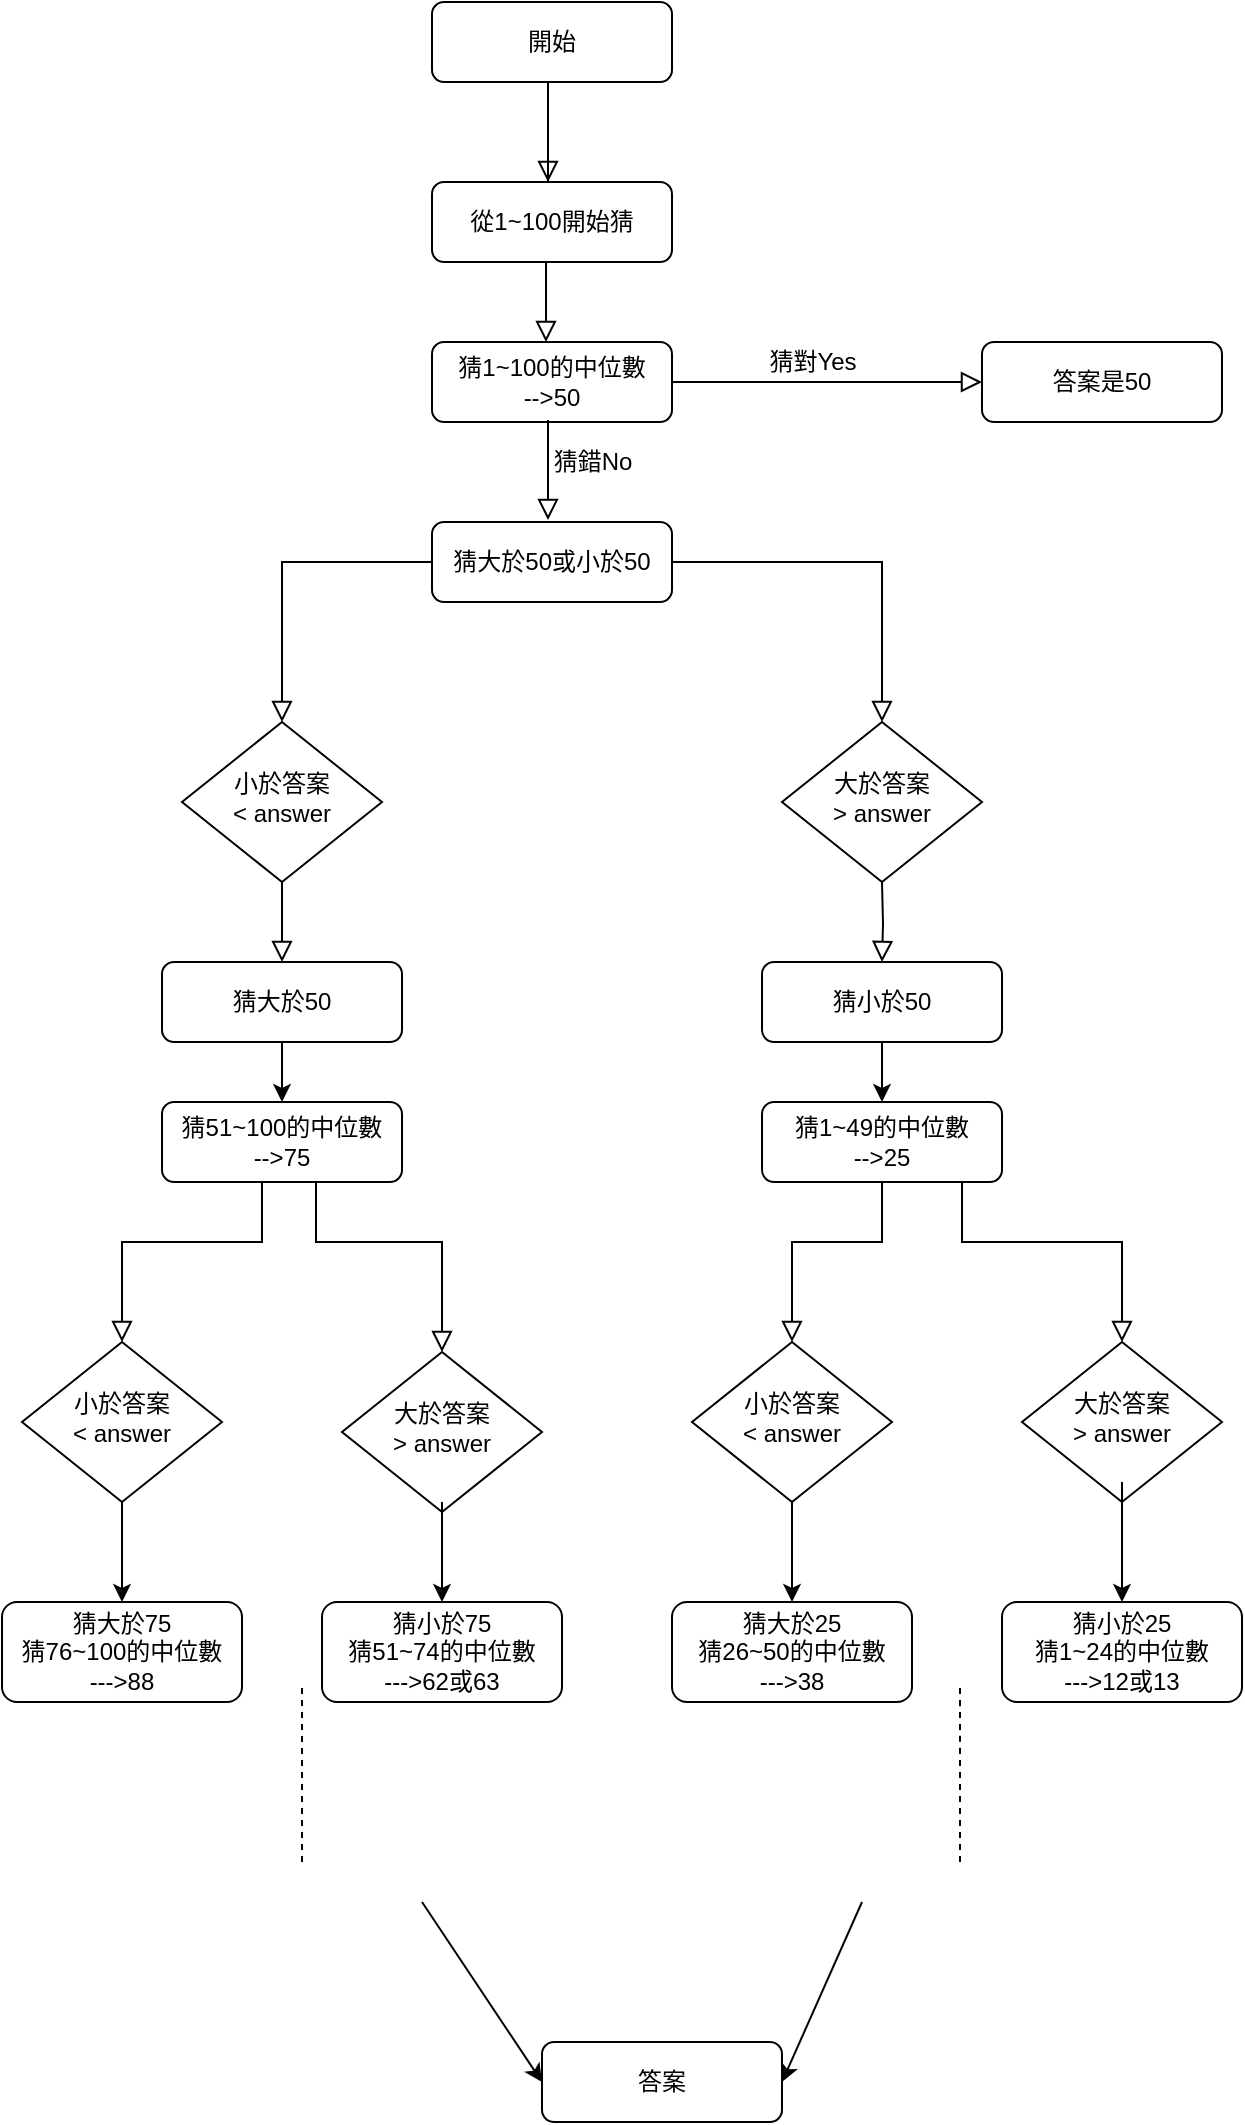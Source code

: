 <mxfile version="14.5.10" type="github">
  <diagram id="C5RBs43oDa-KdzZeNtuy" name="Page-1">
    <mxGraphModel dx="782" dy="1606" grid="1" gridSize="10" guides="1" tooltips="1" connect="1" arrows="1" fold="1" page="1" pageScale="1" pageWidth="827" pageHeight="1169" math="0" shadow="0">
      <root>
        <mxCell id="WIyWlLk6GJQsqaUBKTNV-0" />
        <mxCell id="WIyWlLk6GJQsqaUBKTNV-1" parent="WIyWlLk6GJQsqaUBKTNV-0" />
        <mxCell id="WIyWlLk6GJQsqaUBKTNV-2" value="" style="rounded=0;html=1;jettySize=auto;orthogonalLoop=1;fontSize=11;endArrow=block;endFill=0;endSize=8;strokeWidth=1;shadow=0;labelBackgroundColor=none;edgeStyle=orthogonalEdgeStyle;exitX=1;exitY=0.5;exitDx=0;exitDy=0;" parent="WIyWlLk6GJQsqaUBKTNV-1" source="BTrlguR_svu-ntT4sJMw-28" target="WIyWlLk6GJQsqaUBKTNV-6" edge="1">
          <mxGeometry relative="1" as="geometry">
            <Array as="points">
              <mxPoint x="450" y="190" />
            </Array>
          </mxGeometry>
        </mxCell>
        <mxCell id="WIyWlLk6GJQsqaUBKTNV-3" value="猜1~100的中位數&lt;br&gt;--&amp;gt;50" style="rounded=1;whiteSpace=wrap;html=1;fontSize=12;glass=0;strokeWidth=1;shadow=0;" parent="WIyWlLk6GJQsqaUBKTNV-1" vertex="1">
          <mxGeometry x="225" y="80" width="120" height="40" as="geometry" />
        </mxCell>
        <mxCell id="WIyWlLk6GJQsqaUBKTNV-6" value="大於答案&lt;br&gt;&amp;gt; answer" style="rhombus;whiteSpace=wrap;html=1;shadow=0;fontFamily=Helvetica;fontSize=12;align=center;strokeWidth=1;spacing=6;spacingTop=-4;" parent="WIyWlLk6GJQsqaUBKTNV-1" vertex="1">
          <mxGeometry x="400" y="270" width="100" height="80" as="geometry" />
        </mxCell>
        <mxCell id="BTrlguR_svu-ntT4sJMw-5" style="edgeStyle=orthogonalEdgeStyle;rounded=0;orthogonalLoop=1;jettySize=auto;html=1;exitX=0.5;exitY=1;exitDx=0;exitDy=0;entryX=0.5;entryY=0;entryDx=0;entryDy=0;" parent="WIyWlLk6GJQsqaUBKTNV-1" source="WIyWlLk6GJQsqaUBKTNV-7" target="BTrlguR_svu-ntT4sJMw-0" edge="1">
          <mxGeometry relative="1" as="geometry" />
        </mxCell>
        <mxCell id="WIyWlLk6GJQsqaUBKTNV-7" value="猜小於50" style="rounded=1;whiteSpace=wrap;html=1;fontSize=12;glass=0;strokeWidth=1;shadow=0;" parent="WIyWlLk6GJQsqaUBKTNV-1" vertex="1">
          <mxGeometry x="390" y="390" width="120" height="40" as="geometry" />
        </mxCell>
        <mxCell id="WIyWlLk6GJQsqaUBKTNV-10" value="小於答案&lt;br&gt;&amp;lt; answer" style="rhombus;whiteSpace=wrap;html=1;shadow=0;fontFamily=Helvetica;fontSize=12;align=center;strokeWidth=1;spacing=6;spacingTop=-4;" parent="WIyWlLk6GJQsqaUBKTNV-1" vertex="1">
          <mxGeometry x="100" y="270" width="100" height="80" as="geometry" />
        </mxCell>
        <mxCell id="WIyWlLk6GJQsqaUBKTNV-12" value="猜大於50" style="rounded=1;whiteSpace=wrap;html=1;fontSize=12;glass=0;strokeWidth=1;shadow=0;" parent="WIyWlLk6GJQsqaUBKTNV-1" vertex="1">
          <mxGeometry x="90" y="390" width="120" height="40" as="geometry" />
        </mxCell>
        <mxCell id="BTrlguR_svu-ntT4sJMw-0" value="猜1~49的中位數&lt;br&gt;--&amp;gt;25" style="rounded=1;whiteSpace=wrap;html=1;fontSize=12;glass=0;strokeWidth=1;shadow=0;" parent="WIyWlLk6GJQsqaUBKTNV-1" vertex="1">
          <mxGeometry x="390" y="460" width="120" height="40" as="geometry" />
        </mxCell>
        <mxCell id="BTrlguR_svu-ntT4sJMw-1" value="猜51~100的中位數&lt;br&gt;--&amp;gt;75" style="rounded=1;whiteSpace=wrap;html=1;fontSize=12;glass=0;strokeWidth=1;shadow=0;" parent="WIyWlLk6GJQsqaUBKTNV-1" vertex="1">
          <mxGeometry x="90" y="460" width="120" height="40" as="geometry" />
        </mxCell>
        <mxCell id="BTrlguR_svu-ntT4sJMw-2" value="" style="rounded=0;html=1;jettySize=auto;orthogonalLoop=1;fontSize=11;endArrow=block;endFill=0;endSize=8;strokeWidth=1;shadow=0;labelBackgroundColor=none;edgeStyle=orthogonalEdgeStyle;entryX=0.5;entryY=0;entryDx=0;entryDy=0;exitX=0;exitY=0.5;exitDx=0;exitDy=0;" parent="WIyWlLk6GJQsqaUBKTNV-1" source="BTrlguR_svu-ntT4sJMw-28" target="WIyWlLk6GJQsqaUBKTNV-10" edge="1">
          <mxGeometry relative="1" as="geometry">
            <mxPoint x="230" y="90" as="sourcePoint" />
            <mxPoint x="230" y="180" as="targetPoint" />
            <Array as="points">
              <mxPoint x="150" y="190" />
            </Array>
          </mxGeometry>
        </mxCell>
        <mxCell id="BTrlguR_svu-ntT4sJMw-3" value="" style="endArrow=classic;html=1;exitX=0.5;exitY=1;exitDx=0;exitDy=0;entryX=0.5;entryY=0;entryDx=0;entryDy=0;" parent="WIyWlLk6GJQsqaUBKTNV-1" source="WIyWlLk6GJQsqaUBKTNV-12" target="BTrlguR_svu-ntT4sJMw-1" edge="1">
          <mxGeometry width="50" height="50" relative="1" as="geometry">
            <mxPoint x="100" y="450" as="sourcePoint" />
            <mxPoint x="150" y="400" as="targetPoint" />
          </mxGeometry>
        </mxCell>
        <mxCell id="BTrlguR_svu-ntT4sJMw-6" value="小於答案&lt;br&gt;&amp;lt; answer" style="rhombus;whiteSpace=wrap;html=1;shadow=0;fontFamily=Helvetica;fontSize=12;align=center;strokeWidth=1;spacing=6;spacingTop=-4;" parent="WIyWlLk6GJQsqaUBKTNV-1" vertex="1">
          <mxGeometry x="20" y="580" width="100" height="80" as="geometry" />
        </mxCell>
        <mxCell id="BTrlguR_svu-ntT4sJMw-7" value="大於答案&lt;br&gt;&amp;gt; answer" style="rhombus;whiteSpace=wrap;html=1;shadow=0;fontFamily=Helvetica;fontSize=12;align=center;strokeWidth=1;spacing=6;spacingTop=-4;" parent="WIyWlLk6GJQsqaUBKTNV-1" vertex="1">
          <mxGeometry x="180" y="585" width="100" height="80" as="geometry" />
        </mxCell>
        <mxCell id="BTrlguR_svu-ntT4sJMw-8" value="" style="rounded=0;html=1;jettySize=auto;orthogonalLoop=1;fontSize=11;endArrow=block;endFill=0;endSize=8;strokeWidth=1;shadow=0;labelBackgroundColor=none;edgeStyle=orthogonalEdgeStyle;entryX=0.5;entryY=0;entryDx=0;entryDy=0;" parent="WIyWlLk6GJQsqaUBKTNV-1" target="BTrlguR_svu-ntT4sJMw-6" edge="1">
          <mxGeometry relative="1" as="geometry">
            <mxPoint x="140" y="500" as="sourcePoint" />
            <mxPoint x="60" y="550" as="targetPoint" />
            <Array as="points">
              <mxPoint x="140" y="530" />
              <mxPoint x="70" y="530" />
            </Array>
          </mxGeometry>
        </mxCell>
        <mxCell id="BTrlguR_svu-ntT4sJMw-9" value="" style="rounded=0;html=1;jettySize=auto;orthogonalLoop=1;fontSize=11;endArrow=block;endFill=0;endSize=8;strokeWidth=1;shadow=0;labelBackgroundColor=none;edgeStyle=orthogonalEdgeStyle;entryX=0.5;entryY=0;entryDx=0;entryDy=0;" parent="WIyWlLk6GJQsqaUBKTNV-1" target="BTrlguR_svu-ntT4sJMw-7" edge="1">
          <mxGeometry relative="1" as="geometry">
            <mxPoint x="167" y="500" as="sourcePoint" />
            <mxPoint x="80" y="510" as="targetPoint" />
            <Array as="points">
              <mxPoint x="167" y="530" />
              <mxPoint x="230" y="530" />
            </Array>
          </mxGeometry>
        </mxCell>
        <mxCell id="BTrlguR_svu-ntT4sJMw-10" value="猜大於75&lt;br&gt;猜76~100的中位數&lt;br&gt;---&amp;gt;88" style="rounded=1;whiteSpace=wrap;html=1;fontSize=12;glass=0;strokeWidth=1;shadow=0;" parent="WIyWlLk6GJQsqaUBKTNV-1" vertex="1">
          <mxGeometry x="10" y="710" width="120" height="50" as="geometry" />
        </mxCell>
        <mxCell id="BTrlguR_svu-ntT4sJMw-11" value="" style="endArrow=classic;html=1;entryX=0.5;entryY=0;entryDx=0;entryDy=0;" parent="WIyWlLk6GJQsqaUBKTNV-1" edge="1" target="BTrlguR_svu-ntT4sJMw-10">
          <mxGeometry width="50" height="50" relative="1" as="geometry">
            <mxPoint x="70" y="660" as="sourcePoint" />
            <mxPoint x="69" y="688" as="targetPoint" />
            <Array as="points" />
          </mxGeometry>
        </mxCell>
        <mxCell id="BTrlguR_svu-ntT4sJMw-13" value="猜小於75&lt;br&gt;猜51~74的中位數&lt;br&gt;---&amp;gt;62或63" style="rounded=1;whiteSpace=wrap;html=1;fontSize=12;glass=0;strokeWidth=1;shadow=0;" parent="WIyWlLk6GJQsqaUBKTNV-1" vertex="1">
          <mxGeometry x="170" y="710" width="120" height="50" as="geometry" />
        </mxCell>
        <mxCell id="BTrlguR_svu-ntT4sJMw-14" value="" style="endArrow=classic;html=1;entryX=0.5;entryY=0;entryDx=0;entryDy=0;exitX=0.5;exitY=0.938;exitDx=0;exitDy=0;exitPerimeter=0;" parent="WIyWlLk6GJQsqaUBKTNV-1" source="BTrlguR_svu-ntT4sJMw-7" target="BTrlguR_svu-ntT4sJMw-13" edge="1">
          <mxGeometry width="50" height="50" relative="1" as="geometry">
            <mxPoint x="230" y="670" as="sourcePoint" />
            <mxPoint x="113" y="630" as="targetPoint" />
            <Array as="points" />
          </mxGeometry>
        </mxCell>
        <mxCell id="BTrlguR_svu-ntT4sJMw-15" value="小於答案&lt;br&gt;&amp;lt; answer" style="rhombus;whiteSpace=wrap;html=1;shadow=0;fontFamily=Helvetica;fontSize=12;align=center;strokeWidth=1;spacing=6;spacingTop=-4;" parent="WIyWlLk6GJQsqaUBKTNV-1" vertex="1">
          <mxGeometry x="355" y="580" width="100" height="80" as="geometry" />
        </mxCell>
        <mxCell id="BTrlguR_svu-ntT4sJMw-16" value="大於答案&lt;br&gt;&amp;gt; answer" style="rhombus;whiteSpace=wrap;html=1;shadow=0;fontFamily=Helvetica;fontSize=12;align=center;strokeWidth=1;spacing=6;spacingTop=-4;" parent="WIyWlLk6GJQsqaUBKTNV-1" vertex="1">
          <mxGeometry x="520" y="580" width="100" height="80" as="geometry" />
        </mxCell>
        <mxCell id="BTrlguR_svu-ntT4sJMw-17" value="猜大於25&lt;br&gt;猜26~50的中位數&lt;br&gt;---&amp;gt;38" style="rounded=1;whiteSpace=wrap;html=1;fontSize=12;glass=0;strokeWidth=1;shadow=0;" parent="WIyWlLk6GJQsqaUBKTNV-1" vertex="1">
          <mxGeometry x="345" y="710" width="120" height="50" as="geometry" />
        </mxCell>
        <mxCell id="BTrlguR_svu-ntT4sJMw-18" value="" style="endArrow=classic;html=1;entryX=0.5;entryY=0;entryDx=0;entryDy=0;" parent="WIyWlLk6GJQsqaUBKTNV-1" edge="1" target="BTrlguR_svu-ntT4sJMw-17">
          <mxGeometry width="50" height="50" relative="1" as="geometry">
            <mxPoint x="405" y="660" as="sourcePoint" />
            <mxPoint x="410" y="620" as="targetPoint" />
            <Array as="points" />
          </mxGeometry>
        </mxCell>
        <mxCell id="BTrlguR_svu-ntT4sJMw-19" value="猜小於25&lt;br&gt;猜1~24的中位數&lt;br&gt;---&amp;gt;12或13" style="rounded=1;whiteSpace=wrap;html=1;fontSize=12;glass=0;strokeWidth=1;shadow=0;" parent="WIyWlLk6GJQsqaUBKTNV-1" vertex="1">
          <mxGeometry x="510" y="710" width="120" height="50" as="geometry" />
        </mxCell>
        <mxCell id="BTrlguR_svu-ntT4sJMw-20" value="" style="endArrow=classic;html=1;entryX=0.5;entryY=0;entryDx=0;entryDy=0;" parent="WIyWlLk6GJQsqaUBKTNV-1" target="BTrlguR_svu-ntT4sJMw-19" edge="1">
          <mxGeometry width="50" height="50" relative="1" as="geometry">
            <mxPoint x="570" y="650" as="sourcePoint" />
            <mxPoint x="453" y="630" as="targetPoint" />
            <Array as="points" />
          </mxGeometry>
        </mxCell>
        <mxCell id="BTrlguR_svu-ntT4sJMw-21" value="" style="rounded=0;html=1;jettySize=auto;orthogonalLoop=1;fontSize=11;endArrow=block;endFill=0;endSize=8;strokeWidth=1;shadow=0;labelBackgroundColor=none;edgeStyle=orthogonalEdgeStyle;entryX=0.5;entryY=0;entryDx=0;entryDy=0;" parent="WIyWlLk6GJQsqaUBKTNV-1" edge="1" target="BTrlguR_svu-ntT4sJMw-16">
          <mxGeometry relative="1" as="geometry">
            <mxPoint x="470" y="500" as="sourcePoint" />
            <mxPoint x="570" y="500" as="targetPoint" />
            <Array as="points">
              <mxPoint x="490" y="500" />
              <mxPoint x="490" y="530" />
              <mxPoint x="570" y="530" />
            </Array>
          </mxGeometry>
        </mxCell>
        <mxCell id="BTrlguR_svu-ntT4sJMw-22" value="" style="rounded=0;html=1;jettySize=auto;orthogonalLoop=1;fontSize=11;endArrow=block;endFill=0;endSize=8;strokeWidth=1;shadow=0;labelBackgroundColor=none;edgeStyle=orthogonalEdgeStyle;entryX=0.5;entryY=0;entryDx=0;entryDy=0;" parent="WIyWlLk6GJQsqaUBKTNV-1" target="BTrlguR_svu-ntT4sJMw-15" edge="1">
          <mxGeometry relative="1" as="geometry">
            <mxPoint x="430" y="500" as="sourcePoint" />
            <mxPoint x="350" y="500" as="targetPoint" />
            <Array as="points">
              <mxPoint x="450" y="500" />
              <mxPoint x="450" y="530" />
              <mxPoint x="405" y="530" />
            </Array>
          </mxGeometry>
        </mxCell>
        <mxCell id="BTrlguR_svu-ntT4sJMw-23" value="" style="endArrow=none;dashed=1;html=1;" parent="WIyWlLk6GJQsqaUBKTNV-1" edge="1">
          <mxGeometry width="50" height="50" relative="1" as="geometry">
            <mxPoint x="160" y="840" as="sourcePoint" />
            <mxPoint x="160" y="750" as="targetPoint" />
            <Array as="points">
              <mxPoint x="160" y="780" />
            </Array>
          </mxGeometry>
        </mxCell>
        <mxCell id="BTrlguR_svu-ntT4sJMw-24" value="" style="endArrow=none;dashed=1;html=1;" parent="WIyWlLk6GJQsqaUBKTNV-1" edge="1">
          <mxGeometry width="50" height="50" relative="1" as="geometry">
            <mxPoint x="489" y="840" as="sourcePoint" />
            <mxPoint x="489" y="750" as="targetPoint" />
            <Array as="points">
              <mxPoint x="489" y="780" />
              <mxPoint x="489" y="770" />
            </Array>
          </mxGeometry>
        </mxCell>
        <mxCell id="BTrlguR_svu-ntT4sJMw-25" value="" style="endArrow=classic;html=1;entryX=0;entryY=0.5;entryDx=0;entryDy=0;" parent="WIyWlLk6GJQsqaUBKTNV-1" target="BTrlguR_svu-ntT4sJMw-35" edge="1">
          <mxGeometry width="50" height="50" relative="1" as="geometry">
            <mxPoint x="220" y="860" as="sourcePoint" />
            <mxPoint x="280" y="880" as="targetPoint" />
          </mxGeometry>
        </mxCell>
        <mxCell id="BTrlguR_svu-ntT4sJMw-26" value="" style="endArrow=classic;html=1;entryX=1;entryY=0.5;entryDx=0;entryDy=0;" parent="WIyWlLk6GJQsqaUBKTNV-1" target="BTrlguR_svu-ntT4sJMw-35" edge="1">
          <mxGeometry width="50" height="50" relative="1" as="geometry">
            <mxPoint x="440" y="860" as="sourcePoint" />
            <mxPoint x="390" y="880" as="targetPoint" />
          </mxGeometry>
        </mxCell>
        <mxCell id="BTrlguR_svu-ntT4sJMw-28" value="猜大於50或小於50" style="rounded=1;whiteSpace=wrap;html=1;fontSize=12;glass=0;strokeWidth=1;shadow=0;" parent="WIyWlLk6GJQsqaUBKTNV-1" vertex="1">
          <mxGeometry x="225" y="170" width="120" height="40" as="geometry" />
        </mxCell>
        <mxCell id="BTrlguR_svu-ntT4sJMw-29" value="" style="rounded=0;html=1;jettySize=auto;orthogonalLoop=1;fontSize=11;endArrow=block;endFill=0;endSize=8;strokeWidth=1;shadow=0;labelBackgroundColor=none;edgeStyle=orthogonalEdgeStyle;exitX=1;exitY=0.5;exitDx=0;exitDy=0;" parent="WIyWlLk6GJQsqaUBKTNV-1" edge="1">
          <mxGeometry relative="1" as="geometry">
            <mxPoint x="283" y="119" as="sourcePoint" />
            <mxPoint x="283" y="169" as="targetPoint" />
            <Array as="points">
              <mxPoint x="283" y="169" />
            </Array>
          </mxGeometry>
        </mxCell>
        <mxCell id="BTrlguR_svu-ntT4sJMw-30" value="" style="rounded=0;html=1;jettySize=auto;orthogonalLoop=1;fontSize=11;endArrow=block;endFill=0;endSize=8;strokeWidth=1;shadow=0;labelBackgroundColor=none;edgeStyle=orthogonalEdgeStyle;exitX=1;exitY=0.5;exitDx=0;exitDy=0;" parent="WIyWlLk6GJQsqaUBKTNV-1" source="WIyWlLk6GJQsqaUBKTNV-3" edge="1">
          <mxGeometry relative="1" as="geometry">
            <mxPoint x="290" y="60" as="sourcePoint" />
            <mxPoint x="500" y="100" as="targetPoint" />
            <Array as="points">
              <mxPoint x="480" y="100" />
            </Array>
          </mxGeometry>
        </mxCell>
        <mxCell id="BTrlguR_svu-ntT4sJMw-31" value="答案是50" style="rounded=1;whiteSpace=wrap;html=1;fontSize=12;glass=0;strokeWidth=1;shadow=0;" parent="WIyWlLk6GJQsqaUBKTNV-1" vertex="1">
          <mxGeometry x="500" y="80" width="120" height="40" as="geometry" />
        </mxCell>
        <mxCell id="BTrlguR_svu-ntT4sJMw-33" value="猜對Yes" style="text;html=1;align=center;verticalAlign=middle;resizable=0;points=[];autosize=1;" parent="WIyWlLk6GJQsqaUBKTNV-1" vertex="1">
          <mxGeometry x="385" y="80" width="60" height="20" as="geometry" />
        </mxCell>
        <mxCell id="BTrlguR_svu-ntT4sJMw-34" value="猜錯No" style="text;html=1;align=center;verticalAlign=middle;resizable=0;points=[];autosize=1;" parent="WIyWlLk6GJQsqaUBKTNV-1" vertex="1">
          <mxGeometry x="280" y="130" width="50" height="20" as="geometry" />
        </mxCell>
        <mxCell id="BTrlguR_svu-ntT4sJMw-35" value="答案" style="rounded=1;whiteSpace=wrap;html=1;fontSize=12;glass=0;strokeWidth=1;shadow=0;" parent="WIyWlLk6GJQsqaUBKTNV-1" vertex="1">
          <mxGeometry x="280" y="930" width="120" height="40" as="geometry" />
        </mxCell>
        <mxCell id="gB-Xf9kso1_UNZLl_gFV-3" value="從1~100開始猜" style="rounded=1;whiteSpace=wrap;html=1;fontSize=12;glass=0;strokeWidth=1;shadow=0;" vertex="1" parent="WIyWlLk6GJQsqaUBKTNV-1">
          <mxGeometry x="225" width="120" height="40" as="geometry" />
        </mxCell>
        <mxCell id="gB-Xf9kso1_UNZLl_gFV-4" value="開始" style="rounded=1;whiteSpace=wrap;html=1;fontSize=12;glass=0;strokeWidth=1;shadow=0;" vertex="1" parent="WIyWlLk6GJQsqaUBKTNV-1">
          <mxGeometry x="225" y="-90" width="120" height="40" as="geometry" />
        </mxCell>
        <mxCell id="gB-Xf9kso1_UNZLl_gFV-6" value="" style="rounded=0;html=1;jettySize=auto;orthogonalLoop=1;fontSize=11;endArrow=block;endFill=0;endSize=8;strokeWidth=1;shadow=0;labelBackgroundColor=none;edgeStyle=orthogonalEdgeStyle;" edge="1" parent="WIyWlLk6GJQsqaUBKTNV-1">
          <mxGeometry relative="1" as="geometry">
            <mxPoint x="283" as="sourcePoint" />
            <mxPoint x="283" as="targetPoint" />
            <Array as="points">
              <mxPoint x="283" y="-50" />
              <mxPoint x="283" y="-50" />
            </Array>
          </mxGeometry>
        </mxCell>
        <mxCell id="gB-Xf9kso1_UNZLl_gFV-9" value="" style="rounded=0;html=1;jettySize=auto;orthogonalLoop=1;fontSize=11;endArrow=block;endFill=0;endSize=8;strokeWidth=1;shadow=0;labelBackgroundColor=none;edgeStyle=orthogonalEdgeStyle;entryX=0.5;entryY=0;entryDx=0;entryDy=0;exitX=0.5;exitY=1;exitDx=0;exitDy=0;" edge="1" parent="WIyWlLk6GJQsqaUBKTNV-1">
          <mxGeometry relative="1" as="geometry">
            <mxPoint x="282" y="40" as="sourcePoint" />
            <mxPoint x="282" y="80" as="targetPoint" />
            <Array as="points">
              <mxPoint x="282" y="60" />
              <mxPoint x="282" y="60" />
            </Array>
          </mxGeometry>
        </mxCell>
        <mxCell id="gB-Xf9kso1_UNZLl_gFV-11" value="" style="rounded=0;html=1;jettySize=auto;orthogonalLoop=1;fontSize=11;endArrow=block;endFill=0;endSize=8;strokeWidth=1;shadow=0;labelBackgroundColor=none;edgeStyle=orthogonalEdgeStyle;exitX=0.5;exitY=1;exitDx=0;exitDy=0;entryX=0.5;entryY=0;entryDx=0;entryDy=0;" edge="1" parent="WIyWlLk6GJQsqaUBKTNV-1" source="WIyWlLk6GJQsqaUBKTNV-10" target="WIyWlLk6GJQsqaUBKTNV-12">
          <mxGeometry relative="1" as="geometry">
            <mxPoint x="293" y="203" as="sourcePoint" />
            <mxPoint x="293" y="253" as="targetPoint" />
            <Array as="points" />
          </mxGeometry>
        </mxCell>
        <mxCell id="gB-Xf9kso1_UNZLl_gFV-12" value="" style="rounded=0;html=1;jettySize=auto;orthogonalLoop=1;fontSize=11;endArrow=block;endFill=0;endSize=8;strokeWidth=1;shadow=0;labelBackgroundColor=none;edgeStyle=orthogonalEdgeStyle;entryX=0.5;entryY=0;entryDx=0;entryDy=0;" edge="1" parent="WIyWlLk6GJQsqaUBKTNV-1" target="WIyWlLk6GJQsqaUBKTNV-7">
          <mxGeometry relative="1" as="geometry">
            <mxPoint x="450" y="350" as="sourcePoint" />
            <mxPoint x="431" y="340" as="targetPoint" />
            <Array as="points" />
          </mxGeometry>
        </mxCell>
      </root>
    </mxGraphModel>
  </diagram>
</mxfile>
